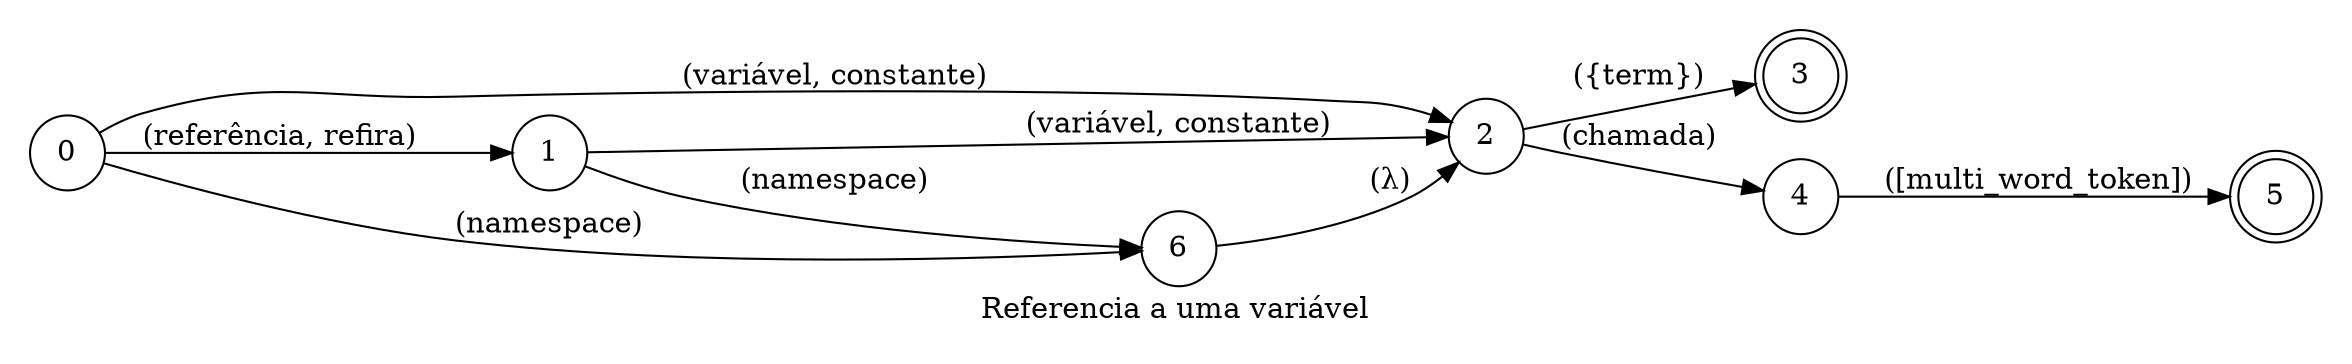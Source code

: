 digraph VariableReference {
    id="variable_reference";
    label="Referencia a uma variável";
    lang="pt-BR";
    langName="Português";
    pad="0.2";
    rankdir=LR;
    node[shape=doublecircle]; 3 5;
    node[shape=circle];

    0 -> 1 [label="(referência, refira)"];
    {1 0} -> 2 [label="(variável, constante)"];
    {1 0} -> 6 [label="(namespace)", store=isNamespace, normalizer=boolean];
    6 -> 2 [label="(λ)"];
    2 -> 4 [label="(chamada)"];
    2 -> 3 [label="({term})", store=varName];
    4 -> 5 [label="([multi_word_token])", store=varName, extraArgs="{\"case\": \"camel\"}"];

    title="Referencia a uma variável";
    desc="Refere a uma variável ou constante já declarada";

    examples="
      variável valor,
      variável descrição,
      constante name,
      constante idade,
      constante linguagem,
      namespace cor,
      referência variável cavalo,
      referência constante bicicleta,
      referência namespace bicicleta,
      namespace chamado [multi_word_token],
      constante chamada [multi_word_token],
      variável chamada [multi_word_token],
      referêncie variável chamada [multi_word_token],
      referêncie constante chamada [multi_word_token]
    ";
}